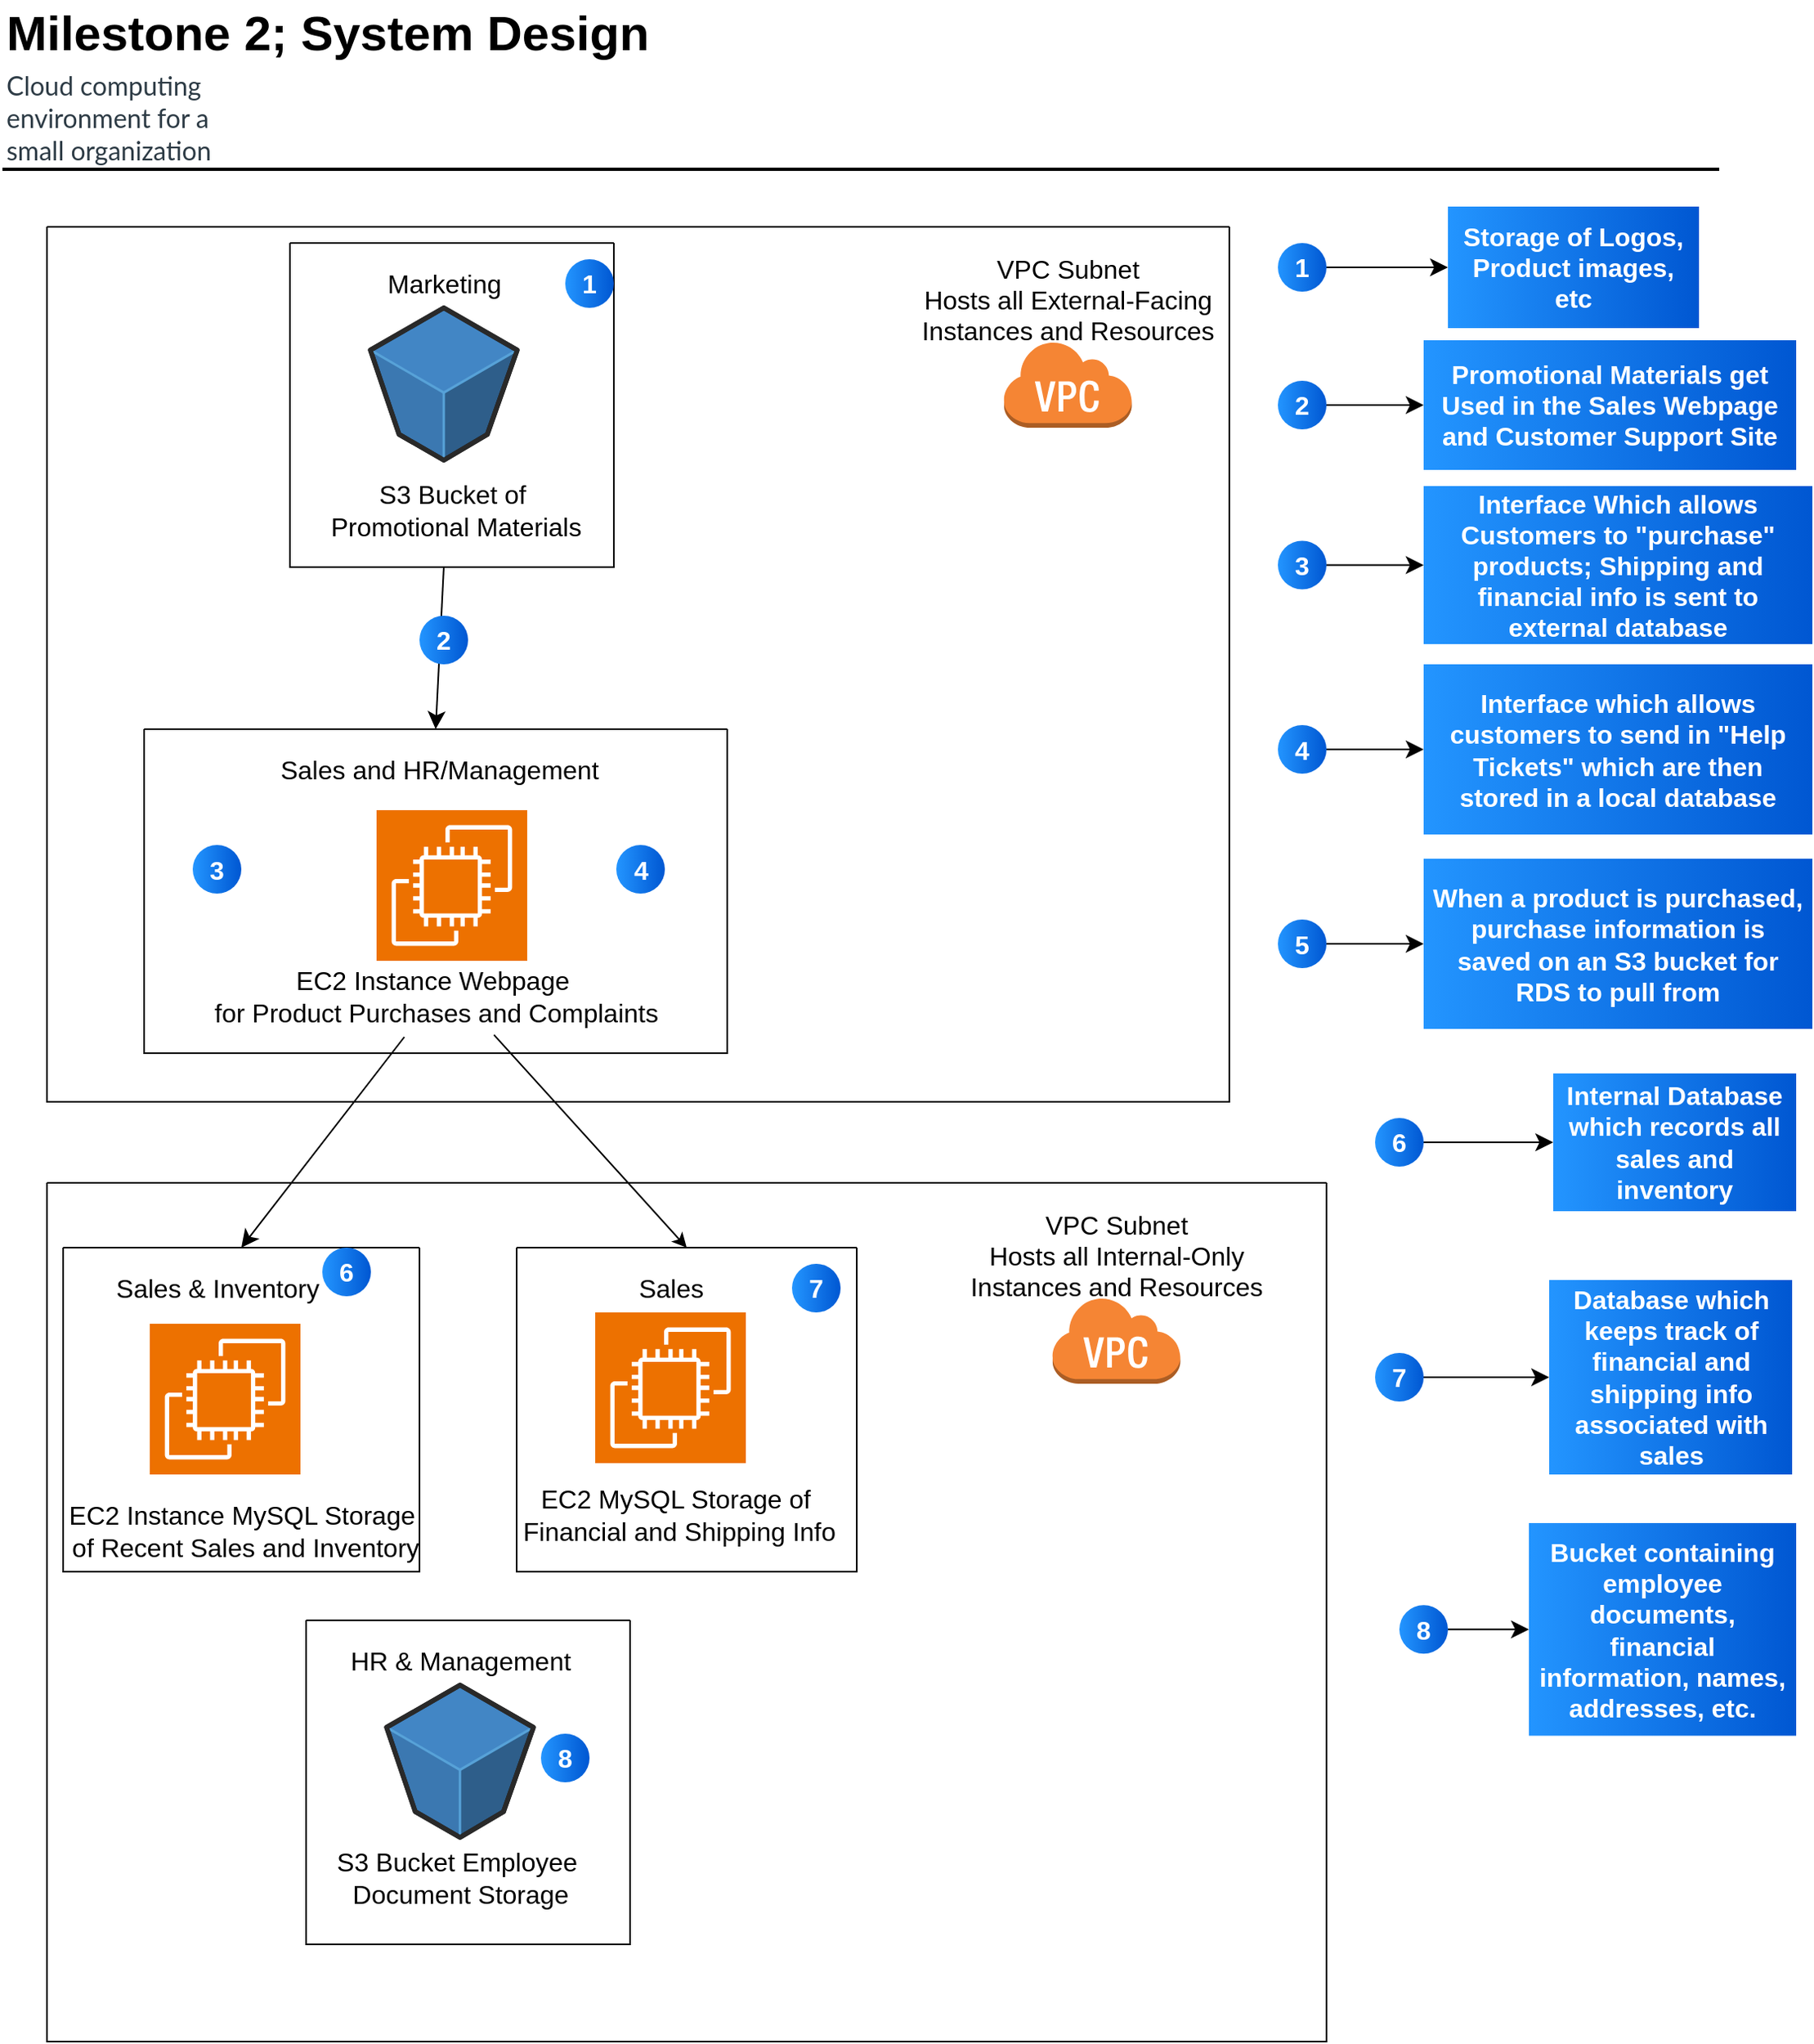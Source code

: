 <mxfile version="24.7.7">
  <diagram id="Ht1M8jgEwFfnCIfOTk4-" name="Page-1">
    <mxGraphModel dx="1591" dy="686" grid="1" gridSize="10" guides="1" tooltips="1" connect="1" arrows="1" fold="1" page="1" pageScale="1" pageWidth="1169" pageHeight="827" math="0" shadow="0">
      <root>
        <mxCell id="0" />
        <mxCell id="1" parent="0" />
        <mxCell id="-QjtrjUzRDEMRZ5MF8oH-47" value="Milestone 2; System Design" style="text;html=1;resizable=0;points=[];autosize=1;align=left;verticalAlign=top;spacingTop=-4;fontSize=30;fontStyle=1" parent="1" vertex="1">
          <mxGeometry x="52.5" y="40" width="400" height="40" as="geometry" />
        </mxCell>
        <mxCell id="-QjtrjUzRDEMRZ5MF8oH-48" value="&lt;span style=&quot;color: rgb(45, 59, 69); font-family: &amp;quot;Lato Extended&amp;quot;, Lato, &amp;quot;Helvetica Neue&amp;quot;, Helvetica, Arial, sans-serif; text-wrap: wrap; background-color: rgb(255, 255, 255);&quot;&gt;Cloud computing environment for a small&amp;nbsp;&lt;/span&gt;&lt;span style=&quot;background-color: rgb(255, 255, 255); color: rgb(45, 59, 69); font-family: &amp;quot;Lato Extended&amp;quot;, Lato, &amp;quot;Helvetica Neue&amp;quot;, Helvetica, Arial, sans-serif; text-wrap: wrap;&quot;&gt;organization&lt;/span&gt;" style="text;html=1;resizable=0;points=[];autosize=1;align=left;verticalAlign=top;spacingTop=-4;fontSize=16;" parent="1" vertex="1">
          <mxGeometry x="52.5" y="80" width="410" height="30" as="geometry" />
        </mxCell>
        <mxCell id="SCVMTBWpLvtzJIhz15lM-1" value="" style="line;strokeWidth=2;html=1;fontSize=14;" parent="1" vertex="1">
          <mxGeometry x="52.5" y="139.5" width="1060" height="10" as="geometry" />
        </mxCell>
        <mxCell id="WjiTVwTJicyw8HLRP1PZ-48" style="edgeStyle=none;curved=1;rounded=0;orthogonalLoop=1;jettySize=auto;html=1;entryX=0.5;entryY=0;entryDx=0;entryDy=0;fontSize=12;startSize=8;endSize=8;" parent="1" source="WjiTVwTJicyw8HLRP1PZ-30" target="WjiTVwTJicyw8HLRP1PZ-4" edge="1">
          <mxGeometry relative="1" as="geometry" />
        </mxCell>
        <mxCell id="WjiTVwTJicyw8HLRP1PZ-30" value="" style="swimlane;startSize=0;" parent="1" vertex="1">
          <mxGeometry x="230" y="190" width="200" height="200" as="geometry">
            <mxRectangle x="70" y="170" width="50" height="40" as="alternateBounds" />
          </mxGeometry>
        </mxCell>
        <mxCell id="WjiTVwTJicyw8HLRP1PZ-31" value="Marketing" style="text;html=1;align=center;verticalAlign=middle;resizable=0;points=[];autosize=1;strokeColor=none;fillColor=none;fontSize=16;" parent="WjiTVwTJicyw8HLRP1PZ-30" vertex="1">
          <mxGeometry x="50" y="10" width="90" height="30" as="geometry" />
        </mxCell>
        <mxCell id="WjiTVwTJicyw8HLRP1PZ-32" value="S3 Bucket of&lt;div&gt;&amp;nbsp;Promotional&amp;nbsp;&lt;span style=&quot;background-color: initial;&quot;&gt;Materials&lt;/span&gt;&lt;/div&gt;" style="text;html=1;align=center;verticalAlign=middle;resizable=0;points=[];autosize=1;strokeColor=none;fillColor=none;fontSize=16;" parent="WjiTVwTJicyw8HLRP1PZ-30" vertex="1">
          <mxGeometry x="10" y="140" width="180" height="50" as="geometry" />
        </mxCell>
        <mxCell id="WjiTVwTJicyw8HLRP1PZ-33" value="" style="verticalLabelPosition=bottom;html=1;verticalAlign=top;strokeWidth=1;align=center;outlineConnect=0;dashed=0;outlineConnect=0;shape=mxgraph.aws3d.s3Bucket;fillColor=#4286c5;strokeColor=#57A2D8;aspect=fixed;" parent="WjiTVwTJicyw8HLRP1PZ-30" vertex="1">
          <mxGeometry x="49.69" y="40" width="90.61" height="94" as="geometry" />
        </mxCell>
        <mxCell id="WjiTVwTJicyw8HLRP1PZ-38" value="" style="swimlane;startSize=0;" parent="1" vertex="1">
          <mxGeometry x="80" y="770" width="790" height="530" as="geometry" />
        </mxCell>
        <mxCell id="WjiTVwTJicyw8HLRP1PZ-40" value="VPC Subnet&lt;div&gt;Hosts all Internal-Only&lt;/div&gt;&lt;div&gt;Instances and Resources&lt;/div&gt;" style="text;html=1;align=center;verticalAlign=middle;resizable=0;points=[];autosize=1;strokeColor=none;fillColor=none;fontSize=16;" parent="WjiTVwTJicyw8HLRP1PZ-38" vertex="1">
          <mxGeometry x="560" y="10" width="200" height="70" as="geometry" />
        </mxCell>
        <mxCell id="WjiTVwTJicyw8HLRP1PZ-41" value="" style="outlineConnect=0;dashed=0;verticalLabelPosition=bottom;verticalAlign=top;align=center;html=1;shape=mxgraph.aws3.virtual_private_cloud;fillColor=#F58534;gradientColor=none;" parent="WjiTVwTJicyw8HLRP1PZ-38" vertex="1">
          <mxGeometry x="620.25" y="70" width="79.5" height="54" as="geometry" />
        </mxCell>
        <mxCell id="WjiTVwTJicyw8HLRP1PZ-21" value="" style="swimlane;startSize=0;" parent="WjiTVwTJicyw8HLRP1PZ-38" vertex="1">
          <mxGeometry x="10" y="40" width="220" height="200" as="geometry">
            <mxRectangle x="70" y="170" width="50" height="40" as="alternateBounds" />
          </mxGeometry>
        </mxCell>
        <mxCell id="WjiTVwTJicyw8HLRP1PZ-22" value="Sales &amp;amp; Inventory" style="text;html=1;align=center;verticalAlign=middle;resizable=0;points=[];autosize=1;strokeColor=none;fillColor=none;fontSize=16;" parent="WjiTVwTJicyw8HLRP1PZ-21" vertex="1">
          <mxGeometry x="20" y="10" width="150" height="30" as="geometry" />
        </mxCell>
        <mxCell id="WjiTVwTJicyw8HLRP1PZ-23" value="EC2 Instance MySQL Storage&lt;div&gt;&amp;nbsp;of Recent&amp;nbsp;&lt;span style=&quot;background-color: initial;&quot;&gt;Sales and Inventory&lt;/span&gt;&lt;/div&gt;" style="text;html=1;align=center;verticalAlign=middle;resizable=0;points=[];autosize=1;strokeColor=none;fillColor=none;fontSize=16;" parent="WjiTVwTJicyw8HLRP1PZ-21" vertex="1">
          <mxGeometry x="-10" y="150" width="240" height="50" as="geometry" />
        </mxCell>
        <mxCell id="WjiTVwTJicyw8HLRP1PZ-59" value="6" style="ellipse;whiteSpace=wrap;html=1;aspect=fixed;rotation=0;gradientColor=#0057D2;strokeColor=none;gradientDirection=east;fillColor=#2395FF;rounded=0;pointerEvents=0;fontFamily=Helvetica;fontSize=16;fontColor=#FFFFFF;spacingTop=4;spacingBottom=4;spacingLeft=4;spacingRight=4;points=[];fontStyle=1" parent="WjiTVwTJicyw8HLRP1PZ-21" vertex="1">
          <mxGeometry x="160" width="30" height="30" as="geometry" />
        </mxCell>
        <mxCell id="WjiTVwTJicyw8HLRP1PZ-35" value="" style="sketch=0;points=[[0,0,0],[0.25,0,0],[0.5,0,0],[0.75,0,0],[1,0,0],[0,1,0],[0.25,1,0],[0.5,1,0],[0.75,1,0],[1,1,0],[0,0.25,0],[0,0.5,0],[0,0.75,0],[1,0.25,0],[1,0.5,0],[1,0.75,0]];outlineConnect=0;fontColor=#232F3E;fillColor=#ED7100;strokeColor=#ffffff;dashed=0;verticalLabelPosition=bottom;verticalAlign=top;align=center;html=1;fontSize=12;fontStyle=0;aspect=fixed;shape=mxgraph.aws4.resourceIcon;resIcon=mxgraph.aws4.ec2;" parent="WjiTVwTJicyw8HLRP1PZ-21" vertex="1">
          <mxGeometry x="53.5" y="47" width="93" height="93" as="geometry" />
        </mxCell>
        <mxCell id="WjiTVwTJicyw8HLRP1PZ-17" value="" style="swimlane;startSize=0;" parent="WjiTVwTJicyw8HLRP1PZ-38" vertex="1">
          <mxGeometry x="290" y="40" width="210" height="200" as="geometry">
            <mxRectangle x="330" y="420" width="50" height="40" as="alternateBounds" />
          </mxGeometry>
        </mxCell>
        <mxCell id="WjiTVwTJicyw8HLRP1PZ-18" value="Sales" style="text;html=1;align=center;verticalAlign=middle;resizable=0;points=[];autosize=1;strokeColor=none;fillColor=none;fontSize=16;" parent="WjiTVwTJicyw8HLRP1PZ-17" vertex="1">
          <mxGeometry x="65" y="10" width="60" height="30" as="geometry" />
        </mxCell>
        <mxCell id="WjiTVwTJicyw8HLRP1PZ-19" value="EC2 MySQL Storage of&amp;nbsp;&lt;div&gt;Financial&lt;span style=&quot;background-color: initial;&quot;&gt;&amp;nbsp;and Shipping Info&lt;/span&gt;&lt;/div&gt;" style="text;html=1;align=center;verticalAlign=middle;resizable=0;points=[];autosize=1;strokeColor=none;fillColor=none;fontSize=16;" parent="WjiTVwTJicyw8HLRP1PZ-17" vertex="1">
          <mxGeometry x="-10" y="140" width="220" height="50" as="geometry" />
        </mxCell>
        <mxCell id="WjiTVwTJicyw8HLRP1PZ-61" value="7" style="ellipse;whiteSpace=wrap;html=1;aspect=fixed;rotation=0;gradientColor=#0057D2;strokeColor=none;gradientDirection=east;fillColor=#2395FF;rounded=0;pointerEvents=0;fontFamily=Helvetica;fontSize=16;fontColor=#FFFFFF;spacingTop=4;spacingBottom=4;spacingLeft=4;spacingRight=4;points=[];fontStyle=1" parent="WjiTVwTJicyw8HLRP1PZ-17" vertex="1">
          <mxGeometry x="170" y="10" width="30" height="30" as="geometry" />
        </mxCell>
        <mxCell id="U6SIbZ6cRzcUcG-thP63-2" value="" style="sketch=0;points=[[0,0,0],[0.25,0,0],[0.5,0,0],[0.75,0,0],[1,0,0],[0,1,0],[0.25,1,0],[0.5,1,0],[0.75,1,0],[1,1,0],[0,0.25,0],[0,0.5,0],[0,0.75,0],[1,0.25,0],[1,0.5,0],[1,0.75,0]];outlineConnect=0;fontColor=#232F3E;fillColor=#ED7100;strokeColor=#ffffff;dashed=0;verticalLabelPosition=bottom;verticalAlign=top;align=center;html=1;fontSize=12;fontStyle=0;aspect=fixed;shape=mxgraph.aws4.resourceIcon;resIcon=mxgraph.aws4.ec2;" vertex="1" parent="WjiTVwTJicyw8HLRP1PZ-17">
          <mxGeometry x="48.5" y="40" width="93" height="93" as="geometry" />
        </mxCell>
        <mxCell id="WjiTVwTJicyw8HLRP1PZ-13" value="" style="swimlane;startSize=0;" parent="WjiTVwTJicyw8HLRP1PZ-38" vertex="1">
          <mxGeometry x="160" y="270" width="200" height="200" as="geometry">
            <mxRectangle x="70" y="170" width="50" height="40" as="alternateBounds" />
          </mxGeometry>
        </mxCell>
        <mxCell id="WjiTVwTJicyw8HLRP1PZ-14" value="HR &amp;amp; Management" style="text;html=1;align=center;verticalAlign=middle;resizable=0;points=[];autosize=1;strokeColor=none;fillColor=none;fontSize=16;" parent="WjiTVwTJicyw8HLRP1PZ-13" vertex="1">
          <mxGeometry x="15" y="10" width="160" height="30" as="geometry" />
        </mxCell>
        <mxCell id="WjiTVwTJicyw8HLRP1PZ-15" value="S3 Bucket Employee&amp;nbsp;&lt;div&gt;Document Storage&lt;/div&gt;" style="text;html=1;align=center;verticalAlign=middle;resizable=0;points=[];autosize=1;strokeColor=none;fillColor=none;fontSize=16;" parent="WjiTVwTJicyw8HLRP1PZ-13" vertex="1">
          <mxGeometry x="5" y="134" width="180" height="50" as="geometry" />
        </mxCell>
        <mxCell id="WjiTVwTJicyw8HLRP1PZ-16" value="" style="verticalLabelPosition=bottom;html=1;verticalAlign=top;strokeWidth=1;align=center;outlineConnect=0;dashed=0;outlineConnect=0;shape=mxgraph.aws3d.s3Bucket;fillColor=#4286c5;strokeColor=#57A2D8;aspect=fixed;" parent="WjiTVwTJicyw8HLRP1PZ-13" vertex="1">
          <mxGeometry x="49.69" y="40" width="90.61" height="94" as="geometry" />
        </mxCell>
        <mxCell id="WjiTVwTJicyw8HLRP1PZ-62" value="8" style="ellipse;whiteSpace=wrap;html=1;aspect=fixed;rotation=0;gradientColor=#0057D2;strokeColor=none;gradientDirection=east;fillColor=#2395FF;rounded=0;pointerEvents=0;fontFamily=Helvetica;fontSize=16;fontColor=#FFFFFF;spacingTop=4;spacingBottom=4;spacingLeft=4;spacingRight=4;points=[];fontStyle=1" parent="WjiTVwTJicyw8HLRP1PZ-13" vertex="1">
          <mxGeometry x="145" y="70" width="30" height="30" as="geometry" />
        </mxCell>
        <mxCell id="WjiTVwTJicyw8HLRP1PZ-42" value="" style="swimlane;startSize=0;" parent="1" vertex="1">
          <mxGeometry x="80" y="180" width="730" height="540" as="geometry" />
        </mxCell>
        <mxCell id="WjiTVwTJicyw8HLRP1PZ-43" value="VPC Subnet&lt;div&gt;Hosts all External-Facing&lt;/div&gt;&lt;div&gt;Instances and Resources&lt;/div&gt;" style="text;html=1;align=center;verticalAlign=middle;resizable=0;points=[];autosize=1;strokeColor=none;fillColor=none;fontSize=16;" parent="WjiTVwTJicyw8HLRP1PZ-42" vertex="1">
          <mxGeometry x="530" y="10" width="200" height="70" as="geometry" />
        </mxCell>
        <mxCell id="WjiTVwTJicyw8HLRP1PZ-44" value="" style="outlineConnect=0;dashed=0;verticalLabelPosition=bottom;verticalAlign=top;align=center;html=1;shape=mxgraph.aws3.virtual_private_cloud;fillColor=#F58534;gradientColor=none;" parent="WjiTVwTJicyw8HLRP1PZ-42" vertex="1">
          <mxGeometry x="590.25" y="70" width="79.5" height="54" as="geometry" />
        </mxCell>
        <mxCell id="WjiTVwTJicyw8HLRP1PZ-4" value="" style="swimlane;startSize=0;" parent="WjiTVwTJicyw8HLRP1PZ-42" vertex="1">
          <mxGeometry x="60" y="310" width="360" height="200" as="geometry">
            <mxRectangle x="70" y="170" width="50" height="40" as="alternateBounds" />
          </mxGeometry>
        </mxCell>
        <mxCell id="WjiTVwTJicyw8HLRP1PZ-5" value="Sales and HR/Management" style="text;html=1;align=center;verticalAlign=middle;resizable=0;points=[];autosize=1;strokeColor=none;fillColor=none;fontSize=16;" parent="WjiTVwTJicyw8HLRP1PZ-4" vertex="1">
          <mxGeometry x="71.5" y="10" width="220" height="30" as="geometry" />
        </mxCell>
        <mxCell id="WjiTVwTJicyw8HLRP1PZ-7" value="EC2 Instance Webpage&amp;nbsp;&lt;div&gt;for Product Purchases and Complaints&lt;/div&gt;" style="text;html=1;align=center;verticalAlign=middle;resizable=0;points=[];autosize=1;strokeColor=none;fillColor=none;fontSize=16;" parent="WjiTVwTJicyw8HLRP1PZ-4" vertex="1">
          <mxGeometry x="30" y="140" width="300" height="50" as="geometry" />
        </mxCell>
        <mxCell id="WjiTVwTJicyw8HLRP1PZ-56" value="3" style="ellipse;whiteSpace=wrap;html=1;aspect=fixed;rotation=0;gradientColor=#0057D2;strokeColor=none;gradientDirection=east;fillColor=#2395FF;rounded=0;pointerEvents=0;fontFamily=Helvetica;fontSize=16;fontColor=#FFFFFF;spacingTop=4;spacingBottom=4;spacingLeft=4;spacingRight=4;points=[];fontStyle=1" parent="WjiTVwTJicyw8HLRP1PZ-4" vertex="1">
          <mxGeometry x="30" y="71.5" width="30" height="30" as="geometry" />
        </mxCell>
        <mxCell id="XKvXWLHACgNQO7Xbbztz-1" value="4" style="ellipse;whiteSpace=wrap;html=1;aspect=fixed;rotation=0;gradientColor=#0057D2;strokeColor=none;gradientDirection=east;fillColor=#2395FF;rounded=0;pointerEvents=0;fontFamily=Helvetica;fontSize=16;fontColor=#FFFFFF;spacingTop=4;spacingBottom=4;spacingLeft=4;spacingRight=4;points=[];fontStyle=1" parent="WjiTVwTJicyw8HLRP1PZ-4" vertex="1">
          <mxGeometry x="291.5" y="71.5" width="30" height="30" as="geometry" />
        </mxCell>
        <mxCell id="WjiTVwTJicyw8HLRP1PZ-52" value="1" style="ellipse;whiteSpace=wrap;html=1;aspect=fixed;rotation=0;gradientColor=#0057D2;strokeColor=none;gradientDirection=east;fillColor=#2395FF;rounded=0;pointerEvents=0;fontFamily=Helvetica;fontSize=16;fontColor=#FFFFFF;spacingTop=4;spacingBottom=4;spacingLeft=4;spacingRight=4;points=[];fontStyle=1" parent="WjiTVwTJicyw8HLRP1PZ-42" vertex="1">
          <mxGeometry x="320" y="20" width="30" height="30" as="geometry" />
        </mxCell>
        <mxCell id="WjiTVwTJicyw8HLRP1PZ-53" value="2" style="ellipse;whiteSpace=wrap;html=1;aspect=fixed;rotation=0;gradientColor=#0057D2;strokeColor=none;gradientDirection=east;fillColor=#2395FF;rounded=0;pointerEvents=0;fontFamily=Helvetica;fontSize=16;fontColor=#FFFFFF;spacingTop=4;spacingBottom=4;spacingLeft=4;spacingRight=4;points=[];fontStyle=1" parent="WjiTVwTJicyw8HLRP1PZ-42" vertex="1">
          <mxGeometry x="230" y="240" width="30" height="30" as="geometry" />
        </mxCell>
        <mxCell id="WjiTVwTJicyw8HLRP1PZ-65" value="" style="edgeStyle=none;curved=1;rounded=0;orthogonalLoop=1;jettySize=auto;html=1;fontSize=12;startSize=8;endSize=8;" parent="1" source="WjiTVwTJicyw8HLRP1PZ-63" target="WjiTVwTJicyw8HLRP1PZ-64" edge="1">
          <mxGeometry relative="1" as="geometry" />
        </mxCell>
        <mxCell id="WjiTVwTJicyw8HLRP1PZ-63" value="1" style="ellipse;whiteSpace=wrap;html=1;aspect=fixed;rotation=0;gradientColor=#0057D2;strokeColor=none;gradientDirection=east;fillColor=#2395FF;rounded=0;pointerEvents=0;fontFamily=Helvetica;fontSize=16;fontColor=#FFFFFF;spacingTop=4;spacingBottom=4;spacingLeft=4;spacingRight=4;points=[];fontStyle=1" parent="1" vertex="1">
          <mxGeometry x="840" y="190" width="30" height="30" as="geometry" />
        </mxCell>
        <mxCell id="WjiTVwTJicyw8HLRP1PZ-64" value="Storage of Logos, Product images, etc" style="whiteSpace=wrap;html=1;fontSize=16;fillColor=#2395FF;strokeColor=none;fontColor=#FFFFFF;gradientColor=#0057D2;gradientDirection=east;rounded=0;pointerEvents=0;spacingTop=4;spacingBottom=4;spacingLeft=4;spacingRight=4;fontStyle=1;" parent="1" vertex="1">
          <mxGeometry x="945" y="167.5" width="155" height="75" as="geometry" />
        </mxCell>
        <mxCell id="WjiTVwTJicyw8HLRP1PZ-68" value="" style="edgeStyle=none;curved=1;rounded=0;orthogonalLoop=1;jettySize=auto;html=1;fontSize=12;startSize=8;endSize=8;" parent="1" source="WjiTVwTJicyw8HLRP1PZ-66" target="WjiTVwTJicyw8HLRP1PZ-67" edge="1">
          <mxGeometry relative="1" as="geometry" />
        </mxCell>
        <mxCell id="WjiTVwTJicyw8HLRP1PZ-66" value="2" style="ellipse;whiteSpace=wrap;html=1;aspect=fixed;rotation=0;gradientColor=#0057D2;strokeColor=none;gradientDirection=east;fillColor=#2395FF;rounded=0;pointerEvents=0;fontFamily=Helvetica;fontSize=16;fontColor=#FFFFFF;spacingTop=4;spacingBottom=4;spacingLeft=4;spacingRight=4;points=[];fontStyle=1" parent="1" vertex="1">
          <mxGeometry x="840" y="275" width="30" height="30" as="geometry" />
        </mxCell>
        <mxCell id="WjiTVwTJicyw8HLRP1PZ-67" value="Promotional Materials get Used in the Sales Webpage and Customer Support Site" style="whiteSpace=wrap;html=1;fontSize=16;fillColor=#2395FF;strokeColor=none;fontColor=#FFFFFF;gradientColor=#0057D2;gradientDirection=east;rounded=0;pointerEvents=0;spacingTop=4;spacingBottom=4;spacingLeft=4;spacingRight=4;fontStyle=1;" parent="1" vertex="1">
          <mxGeometry x="930" y="250" width="230" height="80" as="geometry" />
        </mxCell>
        <mxCell id="WjiTVwTJicyw8HLRP1PZ-71" value="" style="edgeStyle=none;curved=1;rounded=0;orthogonalLoop=1;jettySize=auto;html=1;fontSize=12;startSize=8;endSize=8;" parent="1" source="WjiTVwTJicyw8HLRP1PZ-69" target="WjiTVwTJicyw8HLRP1PZ-70" edge="1">
          <mxGeometry relative="1" as="geometry" />
        </mxCell>
        <mxCell id="WjiTVwTJicyw8HLRP1PZ-69" value="3" style="ellipse;whiteSpace=wrap;html=1;aspect=fixed;rotation=0;gradientColor=#0057D2;strokeColor=none;gradientDirection=east;fillColor=#2395FF;rounded=0;pointerEvents=0;fontFamily=Helvetica;fontSize=16;fontColor=#FFFFFF;spacingTop=4;spacingBottom=4;spacingLeft=4;spacingRight=4;points=[];fontStyle=1" parent="1" vertex="1">
          <mxGeometry x="840" y="373.75" width="30" height="30" as="geometry" />
        </mxCell>
        <mxCell id="WjiTVwTJicyw8HLRP1PZ-70" value="Interface Which allows Customers to &quot;purchase&quot; products; Shipping and financial info is sent to external database" style="whiteSpace=wrap;html=1;fontSize=16;fillColor=#2395FF;strokeColor=none;fontColor=#FFFFFF;gradientColor=#0057D2;gradientDirection=east;rounded=0;pointerEvents=0;spacingTop=4;spacingBottom=4;spacingLeft=4;spacingRight=4;fontStyle=1;" parent="1" vertex="1">
          <mxGeometry x="930" y="340" width="240" height="97.5" as="geometry" />
        </mxCell>
        <mxCell id="WjiTVwTJicyw8HLRP1PZ-76" value="" style="edgeStyle=none;curved=1;rounded=0;orthogonalLoop=1;jettySize=auto;html=1;fontSize=12;startSize=8;endSize=8;" parent="1" source="WjiTVwTJicyw8HLRP1PZ-72" target="WjiTVwTJicyw8HLRP1PZ-75" edge="1">
          <mxGeometry relative="1" as="geometry" />
        </mxCell>
        <mxCell id="WjiTVwTJicyw8HLRP1PZ-72" value="4" style="ellipse;whiteSpace=wrap;html=1;aspect=fixed;rotation=0;gradientColor=#0057D2;strokeColor=none;gradientDirection=east;fillColor=#2395FF;rounded=0;pointerEvents=0;fontFamily=Helvetica;fontSize=16;fontColor=#FFFFFF;spacingTop=4;spacingBottom=4;spacingLeft=4;spacingRight=4;points=[];fontStyle=1" parent="1" vertex="1">
          <mxGeometry x="840" y="487.5" width="30" height="30" as="geometry" />
        </mxCell>
        <mxCell id="WjiTVwTJicyw8HLRP1PZ-75" value="Interface which allows customers to send in &quot;Help Tickets&quot; which are then stored in a local database" style="whiteSpace=wrap;html=1;fontSize=16;fillColor=#2395FF;strokeColor=none;fontColor=#FFFFFF;gradientColor=#0057D2;gradientDirection=east;rounded=0;pointerEvents=0;spacingTop=4;spacingBottom=4;spacingLeft=4;spacingRight=4;fontStyle=1;" parent="1" vertex="1">
          <mxGeometry x="930" y="450" width="240" height="105" as="geometry" />
        </mxCell>
        <mxCell id="WjiTVwTJicyw8HLRP1PZ-79" value="" style="edgeStyle=none;curved=1;rounded=0;orthogonalLoop=1;jettySize=auto;html=1;fontSize=12;startSize=8;endSize=8;" parent="1" source="WjiTVwTJicyw8HLRP1PZ-77" target="WjiTVwTJicyw8HLRP1PZ-78" edge="1">
          <mxGeometry relative="1" as="geometry" />
        </mxCell>
        <mxCell id="WjiTVwTJicyw8HLRP1PZ-77" value="5" style="ellipse;whiteSpace=wrap;html=1;aspect=fixed;rotation=0;gradientColor=#0057D2;strokeColor=none;gradientDirection=east;fillColor=#2395FF;rounded=0;pointerEvents=0;fontFamily=Helvetica;fontSize=16;fontColor=#FFFFFF;spacingTop=4;spacingBottom=4;spacingLeft=4;spacingRight=4;points=[];fontStyle=1" parent="1" vertex="1">
          <mxGeometry x="840" y="607.5" width="30" height="30" as="geometry" />
        </mxCell>
        <mxCell id="WjiTVwTJicyw8HLRP1PZ-78" value="When a product is purchased, purchase information is saved on an S3 bucket for RDS to pull from" style="whiteSpace=wrap;html=1;fontSize=16;fillColor=#2395FF;strokeColor=none;fontColor=#FFFFFF;gradientColor=#0057D2;gradientDirection=east;rounded=0;pointerEvents=0;spacingTop=4;spacingBottom=4;spacingLeft=4;spacingRight=4;fontStyle=1;" parent="1" vertex="1">
          <mxGeometry x="930" y="570" width="240" height="105" as="geometry" />
        </mxCell>
        <mxCell id="WjiTVwTJicyw8HLRP1PZ-82" value="" style="edgeStyle=none;curved=1;rounded=0;orthogonalLoop=1;jettySize=auto;html=1;fontSize=12;startSize=8;endSize=8;" parent="1" source="WjiTVwTJicyw8HLRP1PZ-80" target="WjiTVwTJicyw8HLRP1PZ-81" edge="1">
          <mxGeometry relative="1" as="geometry" />
        </mxCell>
        <mxCell id="WjiTVwTJicyw8HLRP1PZ-80" value="6" style="ellipse;whiteSpace=wrap;html=1;aspect=fixed;rotation=0;gradientColor=#0057D2;strokeColor=none;gradientDirection=east;fillColor=#2395FF;rounded=0;pointerEvents=0;fontFamily=Helvetica;fontSize=16;fontColor=#FFFFFF;spacingTop=4;spacingBottom=4;spacingLeft=4;spacingRight=4;points=[];fontStyle=1" parent="1" vertex="1">
          <mxGeometry x="900" y="730" width="30" height="30" as="geometry" />
        </mxCell>
        <mxCell id="WjiTVwTJicyw8HLRP1PZ-81" value="Internal Database which records all sales and inventory" style="whiteSpace=wrap;html=1;fontSize=16;fillColor=#2395FF;strokeColor=none;fontColor=#FFFFFF;gradientColor=#0057D2;gradientDirection=east;rounded=0;pointerEvents=0;spacingTop=4;spacingBottom=4;spacingLeft=4;spacingRight=4;fontStyle=1;" parent="1" vertex="1">
          <mxGeometry x="1010" y="702.5" width="150" height="85" as="geometry" />
        </mxCell>
        <mxCell id="WjiTVwTJicyw8HLRP1PZ-85" value="" style="edgeStyle=none;curved=1;rounded=0;orthogonalLoop=1;jettySize=auto;html=1;fontSize=12;startSize=8;endSize=8;" parent="1" source="WjiTVwTJicyw8HLRP1PZ-83" edge="1">
          <mxGeometry relative="1" as="geometry">
            <mxPoint x="1000" y="886.129" as="targetPoint" />
          </mxGeometry>
        </mxCell>
        <mxCell id="WjiTVwTJicyw8HLRP1PZ-88" value="" style="edgeStyle=none;curved=1;rounded=0;orthogonalLoop=1;jettySize=auto;html=1;fontSize=12;startSize=8;endSize=8;" parent="1" source="WjiTVwTJicyw8HLRP1PZ-86" target="WjiTVwTJicyw8HLRP1PZ-87" edge="1">
          <mxGeometry relative="1" as="geometry" />
        </mxCell>
        <mxCell id="WjiTVwTJicyw8HLRP1PZ-86" value="7" style="ellipse;whiteSpace=wrap;html=1;aspect=fixed;rotation=0;gradientColor=#0057D2;strokeColor=none;gradientDirection=east;fillColor=#2395FF;rounded=0;pointerEvents=0;fontFamily=Helvetica;fontSize=16;fontColor=#FFFFFF;spacingTop=4;spacingBottom=4;spacingLeft=4;spacingRight=4;points=[];fontStyle=1" parent="1" vertex="1">
          <mxGeometry x="900" y="875" width="30" height="30" as="geometry" />
        </mxCell>
        <mxCell id="WjiTVwTJicyw8HLRP1PZ-87" value="Database which keeps track of financial and shipping info associated with sales" style="whiteSpace=wrap;html=1;fontSize=16;fillColor=#2395FF;strokeColor=none;fontColor=#FFFFFF;gradientColor=#0057D2;gradientDirection=east;rounded=0;pointerEvents=0;spacingTop=4;spacingBottom=4;spacingLeft=4;spacingRight=4;fontStyle=1;" parent="1" vertex="1">
          <mxGeometry x="1007.5" y="830" width="150" height="120" as="geometry" />
        </mxCell>
        <mxCell id="WjiTVwTJicyw8HLRP1PZ-91" value="" style="edgeStyle=none;curved=1;rounded=0;orthogonalLoop=1;jettySize=auto;html=1;fontSize=12;startSize=8;endSize=8;" parent="1" source="WjiTVwTJicyw8HLRP1PZ-89" target="WjiTVwTJicyw8HLRP1PZ-90" edge="1">
          <mxGeometry relative="1" as="geometry" />
        </mxCell>
        <mxCell id="WjiTVwTJicyw8HLRP1PZ-89" value="8" style="ellipse;whiteSpace=wrap;html=1;aspect=fixed;rotation=0;gradientColor=#0057D2;strokeColor=none;gradientDirection=east;fillColor=#2395FF;rounded=0;pointerEvents=0;fontFamily=Helvetica;fontSize=16;fontColor=#FFFFFF;spacingTop=4;spacingBottom=4;spacingLeft=4;spacingRight=4;points=[];fontStyle=1" parent="1" vertex="1">
          <mxGeometry x="915" y="1030.63" width="30" height="30" as="geometry" />
        </mxCell>
        <mxCell id="WjiTVwTJicyw8HLRP1PZ-90" value="Bucket containing employee documents, financial information, names, addresses, etc." style="whiteSpace=wrap;html=1;fontSize=16;fillColor=#2395FF;strokeColor=none;fontColor=#FFFFFF;gradientColor=#0057D2;gradientDirection=east;rounded=0;pointerEvents=0;spacingTop=4;spacingBottom=4;spacingLeft=4;spacingRight=4;fontStyle=1;" parent="1" vertex="1">
          <mxGeometry x="995" y="980" width="165" height="131.25" as="geometry" />
        </mxCell>
        <mxCell id="WjiTVwTJicyw8HLRP1PZ-101" value="" style="edgeStyle=none;curved=1;rounded=0;orthogonalLoop=1;jettySize=auto;html=1;entryX=0.5;entryY=0;entryDx=0;entryDy=0;fontSize=12;startSize=8;endSize=8;" parent="1" source="WjiTVwTJicyw8HLRP1PZ-7" target="WjiTVwTJicyw8HLRP1PZ-21" edge="1">
          <mxGeometry relative="1" as="geometry">
            <mxPoint x="179" y="690" as="sourcePoint" />
            <mxPoint x="180" y="760" as="targetPoint" />
          </mxGeometry>
        </mxCell>
        <mxCell id="U6SIbZ6cRzcUcG-thP63-1" value="" style="sketch=0;points=[[0,0,0],[0.25,0,0],[0.5,0,0],[0.75,0,0],[1,0,0],[0,1,0],[0.25,1,0],[0.5,1,0],[0.75,1,0],[1,1,0],[0,0.25,0],[0,0.5,0],[0,0.75,0],[1,0.25,0],[1,0.5,0],[1,0.75,0]];outlineConnect=0;fontColor=#232F3E;fillColor=#ED7100;strokeColor=#ffffff;dashed=0;verticalLabelPosition=bottom;verticalAlign=top;align=center;html=1;fontSize=12;fontStyle=0;aspect=fixed;shape=mxgraph.aws4.resourceIcon;resIcon=mxgraph.aws4.ec2;" vertex="1" parent="1">
          <mxGeometry x="283.5" y="540" width="93" height="93" as="geometry" />
        </mxCell>
        <mxCell id="U6SIbZ6cRzcUcG-thP63-8" value="" style="endArrow=classic;html=1;rounded=0;exitX=0.62;exitY=0.973;exitDx=0;exitDy=0;exitPerimeter=0;entryX=0.5;entryY=0;entryDx=0;entryDy=0;" edge="1" parent="1" source="WjiTVwTJicyw8HLRP1PZ-7" target="WjiTVwTJicyw8HLRP1PZ-17">
          <mxGeometry width="50" height="50" relative="1" as="geometry">
            <mxPoint x="400" y="750" as="sourcePoint" />
            <mxPoint x="450" y="700" as="targetPoint" />
          </mxGeometry>
        </mxCell>
      </root>
    </mxGraphModel>
  </diagram>
</mxfile>
